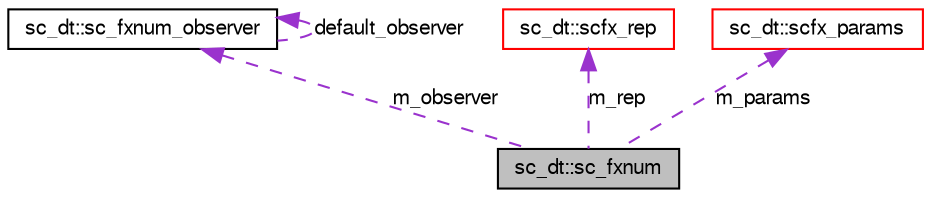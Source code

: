 digraph G
{
  edge [fontname="FreeSans",fontsize="10",labelfontname="FreeSans",labelfontsize="10"];
  node [fontname="FreeSans",fontsize="10",shape=record];
  Node1 [label="sc_dt::sc_fxnum",height=0.2,width=0.4,color="black", fillcolor="grey75", style="filled" fontcolor="black"];
  Node2 -> Node1 [dir=back,color="darkorchid3",fontsize="10",style="dashed",label="m_observer",fontname="FreeSans"];
  Node2 [label="sc_dt::sc_fxnum_observer",height=0.2,width=0.4,color="black", fillcolor="white", style="filled",URL="$a00084.html"];
  Node2 -> Node2 [dir=back,color="darkorchid3",fontsize="10",style="dashed",label="default_observer",fontname="FreeSans"];
  Node3 -> Node1 [dir=back,color="darkorchid3",fontsize="10",style="dashed",label="m_rep",fontname="FreeSans"];
  Node3 [label="sc_dt::scfx_rep",height=0.2,width=0.4,color="red", fillcolor="white", style="filled",URL="$a00262.html"];
  Node4 -> Node1 [dir=back,color="darkorchid3",fontsize="10",style="dashed",label="m_params",fontname="FreeSans"];
  Node4 [label="sc_dt::scfx_params",height=0.2,width=0.4,color="red", fillcolor="white", style="filled",URL="$a00260.html"];
}
